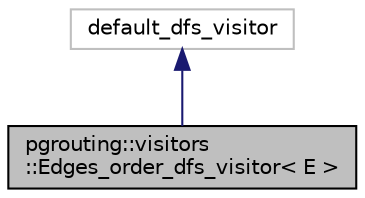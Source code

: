 digraph "pgrouting::visitors::Edges_order_dfs_visitor&lt; E &gt;"
{
  edge [fontname="Helvetica",fontsize="10",labelfontname="Helvetica",labelfontsize="10"];
  node [fontname="Helvetica",fontsize="10",shape=record];
  Node0 [label="pgrouting::visitors\l::Edges_order_dfs_visitor\< E \>",height=0.2,width=0.4,color="black", fillcolor="grey75", style="filled", fontcolor="black"];
  Node1 -> Node0 [dir="back",color="midnightblue",fontsize="10",style="solid",fontname="Helvetica"];
  Node1 [label="default_dfs_visitor",height=0.2,width=0.4,color="grey75", fillcolor="white", style="filled"];
}
